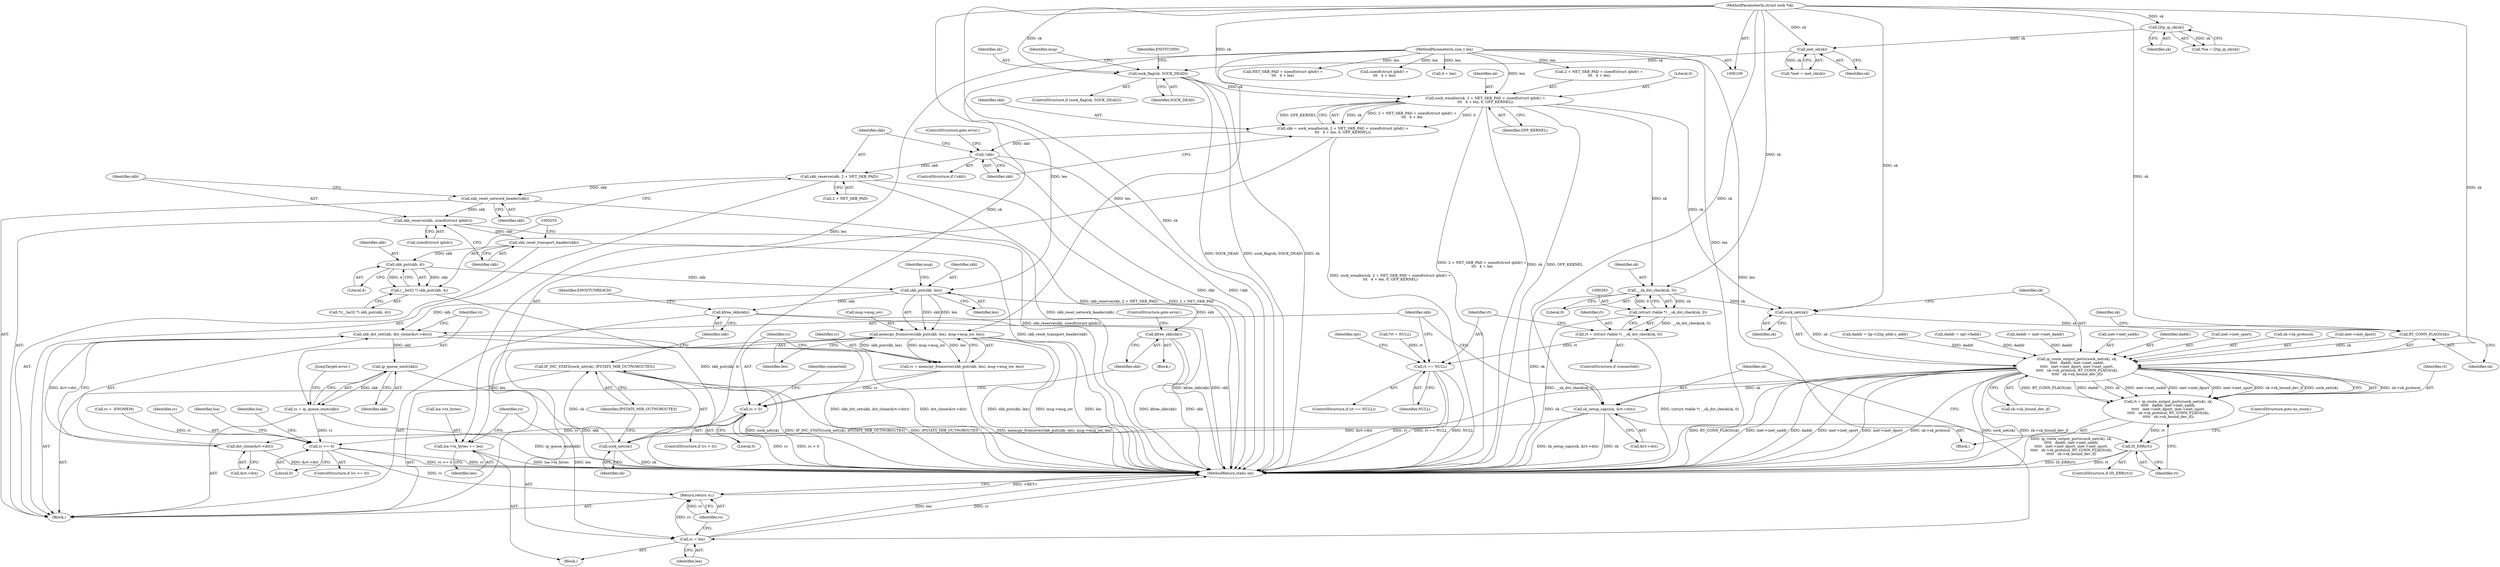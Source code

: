 digraph "0_linux_f6d8bd051c391c1c0458a30b2a7abcd939329259_34@API" {
"1000221" [label="(Call,sock_wmalloc(sk, 2 + NET_SKB_PAD + sizeof(struct iphdr) +\n\t\t\t   4 + len, 0, GFP_KERNEL))"];
"1000143" [label="(Call,sock_flag(sk, SOCK_DEAD))"];
"1000125" [label="(Call,inet_sk(sk))"];
"1000120" [label="(Call,l2tp_ip_sk(sk))"];
"1000111" [label="(MethodParameterIn,struct sock *sk)"];
"1000113" [label="(MethodParameterIn,size_t len)"];
"1000219" [label="(Call,skb = sock_wmalloc(sk, 2 + NET_SKB_PAD + sizeof(struct iphdr) +\n\t\t\t   4 + len, 0, GFP_KERNEL))"];
"1000236" [label="(Call,!skb)"];
"1000239" [label="(Call,skb_reserve(skb, 2 + NET_SKB_PAD))"];
"1000244" [label="(Call,skb_reset_network_header(skb))"];
"1000246" [label="(Call,skb_reserve(skb, sizeof(struct iphdr)))"];
"1000250" [label="(Call,skb_reset_transport_header(skb))"];
"1000256" [label="(Call,skb_put(skb, 4))"];
"1000254" [label="(Call,(__be32 *) skb_put(skb, 4))"];
"1000263" [label="(Call,skb_put(skb, len))"];
"1000262" [label="(Call,memcpy_fromiovec(skb_put(skb, len), msg->msg_iov, len))"];
"1000260" [label="(Call,rc = memcpy_fromiovec(skb_put(skb, len), msg->msg_iov, len))"];
"1000271" [label="(Call,rc < 0)"];
"1000350" [label="(Call,rc >= 0)"];
"1000372" [label="(Return,return rc;)"];
"1000358" [label="(Call,lsa->tx_bytes += len)"];
"1000363" [label="(Call,rc = len)"];
"1000275" [label="(Call,kfree_skb(skb))"];
"1000337" [label="(Call,skb_dst_set(skb, dst_clone(&rt->dst)))"];
"1000346" [label="(Call,ip_queue_xmit(skb))"];
"1000344" [label="(Call,rc = ip_queue_xmit(skb))"];
"1000379" [label="(Call,kfree_skb(skb))"];
"1000284" [label="(Call,__sk_dst_check(sk, 0))"];
"1000282" [label="(Call,(struct rtable *) __sk_dst_check(sk, 0))"];
"1000280" [label="(Call,rt = (struct rtable *) __sk_dst_check(sk, 0))"];
"1000288" [label="(Call,rt == NULL)"];
"1000306" [label="(Call,sock_net(sk))"];
"1000305" [label="(Call,ip_route_output_ports(sock_net(sk), sk,\n\t\t\t\t\t   daddr, inet->inet_saddr,\n\t\t\t\t\t   inet->inet_dport, inet->inet_sport,\n\t\t\t\t\t   sk->sk_protocol, RT_CONN_FLAGS(sk),\n\t\t\t\t\t   sk->sk_bound_dev_if))"];
"1000303" [label="(Call,rt = ip_route_output_ports(sock_net(sk), sk,\n\t\t\t\t\t   daddr, inet->inet_saddr,\n\t\t\t\t\t   inet->inet_dport, inet->inet_sport,\n\t\t\t\t\t   sk->sk_protocol, RT_CONN_FLAGS(sk),\n\t\t\t\t\t   sk->sk_bound_dev_if))"];
"1000328" [label="(Call,IS_ERR(rt))"];
"1000331" [label="(Call,sk_setup_caps(sk, &rt->dst))"];
"1000339" [label="(Call,dst_clone(&rt->dst))"];
"1000376" [label="(Call,sock_net(sk))"];
"1000375" [label="(Call,IP_INC_STATS(sock_net(sk), IPSTATS_MIB_OUTNOROUTES))"];
"1000322" [label="(Call,RT_CONN_FLAGS(sk))"];
"1000246" [label="(Call,skb_reserve(skb, sizeof(struct iphdr)))"];
"1000244" [label="(Call,skb_reset_network_header(skb))"];
"1000281" [label="(Identifier,rt)"];
"1000272" [label="(Identifier,rc)"];
"1000142" [label="(ControlStructure,if (sock_flag(sk, SOCK_DEAD)))"];
"1000282" [label="(Call,(struct rtable *) __sk_dst_check(sk, 0))"];
"1000363" [label="(Call,rc = len)"];
"1000330" [label="(ControlStructure,goto no_route;)"];
"1000235" [label="(ControlStructure,if (!skb))"];
"1000123" [label="(Call,*inet = inet_sk(sk))"];
"1000251" [label="(Identifier,skb)"];
"1000267" [label="(Identifier,msg)"];
"1000266" [label="(Call,msg->msg_iov)"];
"1000258" [label="(Literal,4)"];
"1000257" [label="(Identifier,skb)"];
"1000239" [label="(Call,skb_reserve(skb, 2 + NET_SKB_PAD))"];
"1000351" [label="(Identifier,rc)"];
"1000370" [label="(Identifier,lsa)"];
"1000111" [label="(MethodParameterIn,struct sock *sk)"];
"1000331" [label="(Call,sk_setup_caps(sk, &rt->dst))"];
"1000280" [label="(Call,rt = (struct rtable *) __sk_dst_check(sk, 0))"];
"1000378" [label="(Identifier,IPSTATS_MIB_OUTNOROUTES)"];
"1000145" [label="(Identifier,SOCK_DEAD)"];
"1000340" [label="(Call,&rt->dst)"];
"1000276" [label="(Identifier,skb)"];
"1000364" [label="(Identifier,rc)"];
"1000189" [label="(Call,daddr = lip->l2tp_addr.s_addr)"];
"1000345" [label="(Identifier,rc)"];
"1000241" [label="(Call,2 + NET_SKB_PAD)"];
"1000236" [label="(Call,!skb)"];
"1000328" [label="(Call,IS_ERR(rt))"];
"1000114" [label="(Block,)"];
"1000277" [label="(ControlStructure,goto error;)"];
"1000121" [label="(Identifier,sk)"];
"1000350" [label="(Call,rc >= 0)"];
"1000344" [label="(Call,rc = ip_queue_xmit(skb))"];
"1000265" [label="(Identifier,len)"];
"1000118" [label="(Call,*lsa = l2tp_ip_sk(sk))"];
"1000375" [label="(Call,IP_INC_STATS(sock_net(sk), IPSTATS_MIB_OUTNOROUTES))"];
"1000261" [label="(Identifier,rc)"];
"1000325" [label="(Identifier,sk)"];
"1000346" [label="(Call,ip_queue_xmit(skb))"];
"1000284" [label="(Call,__sk_dst_check(sk, 0))"];
"1000233" [label="(Literal,0)"];
"1000219" [label="(Call,skb = sock_wmalloc(sk, 2 + NET_SKB_PAD + sizeof(struct iphdr) +\n\t\t\t   4 + len, 0, GFP_KERNEL))"];
"1000275" [label="(Call,kfree_skb(skb))"];
"1000240" [label="(Identifier,skb)"];
"1000222" [label="(Identifier,sk)"];
"1000260" [label="(Call,rc = memcpy_fromiovec(skb_put(skb, len), msg->msg_iov, len))"];
"1000274" [label="(Block,)"];
"1000134" [label="(Call,*rt = NULL)"];
"1000298" [label="(Call,daddr = opt->faddr)"];
"1000376" [label="(Call,sock_net(sk))"];
"1000220" [label="(Identifier,skb)"];
"1000305" [label="(Call,ip_route_output_ports(sock_net(sk), sk,\n\t\t\t\t\t   daddr, inet->inet_saddr,\n\t\t\t\t\t   inet->inet_dport, inet->inet_sport,\n\t\t\t\t\t   sk->sk_protocol, RT_CONN_FLAGS(sk),\n\t\t\t\t\t   sk->sk_bound_dev_if))"];
"1000324" [label="(Call,sk->sk_bound_dev_if)"];
"1000126" [label="(Identifier,sk)"];
"1000238" [label="(ControlStructure,goto error;)"];
"1000207" [label="(Call,daddr = inet->inet_daddr)"];
"1000303" [label="(Call,rt = ip_route_output_ports(sock_net(sk), sk,\n\t\t\t\t\t   daddr, inet->inet_saddr,\n\t\t\t\t\t   inet->inet_dport, inet->inet_sport,\n\t\t\t\t\t   sk->sk_protocol, RT_CONN_FLAGS(sk),\n\t\t\t\t\t   sk->sk_bound_dev_if))"];
"1000263" [label="(Call,skb_put(skb, len))"];
"1000285" [label="(Identifier,sk)"];
"1000234" [label="(Identifier,GFP_KERNEL)"];
"1000269" [label="(Identifier,len)"];
"1000256" [label="(Call,skb_put(skb, 4))"];
"1000352" [label="(Literal,0)"];
"1000279" [label="(Identifier,connected)"];
"1000143" [label="(Call,sock_flag(sk, SOCK_DEAD))"];
"1000250" [label="(Call,skb_reset_transport_header(skb))"];
"1000262" [label="(Call,memcpy_fromiovec(skb_put(skb, len), msg->msg_iov, len))"];
"1000337" [label="(Call,skb_dst_set(skb, dst_clone(&rt->dst)))"];
"1000365" [label="(Identifier,len)"];
"1000327" [label="(ControlStructure,if (IS_ERR(rt)))"];
"1000373" [label="(Identifier,rc)"];
"1000237" [label="(Identifier,skb)"];
"1000323" [label="(Identifier,sk)"];
"1000353" [label="(Block,)"];
"1000253" [label="(Call,*((__be32 *) skb_put(skb, 4)))"];
"1000270" [label="(ControlStructure,if (rc < 0))"];
"1000223" [label="(Call,2 + NET_SKB_PAD + sizeof(struct iphdr) +\n\t\t\t   4 + len)"];
"1000308" [label="(Identifier,sk)"];
"1000113" [label="(MethodParameterIn,size_t len)"];
"1000151" [label="(Identifier,msg)"];
"1000254" [label="(Call,(__be32 *) skb_put(skb, 4))"];
"1000347" [label="(Identifier,skb)"];
"1000349" [label="(ControlStructure,if (rc >= 0))"];
"1000383" [label="(Identifier,EHOSTUNREACH)"];
"1000356" [label="(Identifier,lsa)"];
"1000310" [label="(Call,inet->inet_saddr)"];
"1000309" [label="(Identifier,daddr)"];
"1000287" [label="(ControlStructure,if (rt == NULL))"];
"1000339" [label="(Call,dst_clone(&rt->dst))"];
"1000225" [label="(Call,NET_SKB_PAD + sizeof(struct iphdr) +\n\t\t\t   4 + len)"];
"1000304" [label="(Identifier,rt)"];
"1000333" [label="(Call,&rt->dst)"];
"1000329" [label="(Identifier,rt)"];
"1000248" [label="(Call,sizeof(struct iphdr))"];
"1000307" [label="(Identifier,sk)"];
"1000148" [label="(Identifier,ENOTCONN)"];
"1000286" [label="(Literal,0)"];
"1000289" [label="(Identifier,rt)"];
"1000380" [label="(Identifier,skb)"];
"1000338" [label="(Identifier,skb)"];
"1000291" [label="(Block,)"];
"1000372" [label="(Return,return rc;)"];
"1000144" [label="(Identifier,sk)"];
"1000384" [label="(MethodReturn,static int)"];
"1000294" [label="(Identifier,opt)"];
"1000348" [label="(JumpTarget,error:)"];
"1000316" [label="(Call,inet->inet_sport)"];
"1000273" [label="(Literal,0)"];
"1000227" [label="(Call,sizeof(struct iphdr) +\n\t\t\t   4 + len)"];
"1000319" [label="(Call,sk->sk_protocol)"];
"1000359" [label="(Call,lsa->tx_bytes)"];
"1000332" [label="(Identifier,sk)"];
"1000377" [label="(Identifier,sk)"];
"1000290" [label="(Identifier,NULL)"];
"1000221" [label="(Call,sock_wmalloc(sk, 2 + NET_SKB_PAD + sizeof(struct iphdr) +\n\t\t\t   4 + len, 0, GFP_KERNEL))"];
"1000230" [label="(Call,4 + len)"];
"1000313" [label="(Call,inet->inet_dport)"];
"1000271" [label="(Call,rc < 0)"];
"1000125" [label="(Call,inet_sk(sk))"];
"1000306" [label="(Call,sock_net(sk))"];
"1000120" [label="(Call,l2tp_ip_sk(sk))"];
"1000247" [label="(Identifier,skb)"];
"1000288" [label="(Call,rt == NULL)"];
"1000322" [label="(Call,RT_CONN_FLAGS(sk))"];
"1000264" [label="(Identifier,skb)"];
"1000278" [label="(ControlStructure,if (connected))"];
"1000245" [label="(Identifier,skb)"];
"1000379" [label="(Call,kfree_skb(skb))"];
"1000362" [label="(Identifier,len)"];
"1000358" [label="(Call,lsa->tx_bytes += len)"];
"1000215" [label="(Call,rc = -ENOMEM)"];
"1000221" -> "1000219"  [label="AST: "];
"1000221" -> "1000234"  [label="CFG: "];
"1000222" -> "1000221"  [label="AST: "];
"1000223" -> "1000221"  [label="AST: "];
"1000233" -> "1000221"  [label="AST: "];
"1000234" -> "1000221"  [label="AST: "];
"1000219" -> "1000221"  [label="CFG: "];
"1000221" -> "1000384"  [label="DDG: 2 + NET_SKB_PAD + sizeof(struct iphdr) +\n\t\t\t   4 + len"];
"1000221" -> "1000384"  [label="DDG: sk"];
"1000221" -> "1000384"  [label="DDG: GFP_KERNEL"];
"1000221" -> "1000219"  [label="DDG: sk"];
"1000221" -> "1000219"  [label="DDG: 2 + NET_SKB_PAD + sizeof(struct iphdr) +\n\t\t\t   4 + len"];
"1000221" -> "1000219"  [label="DDG: 0"];
"1000221" -> "1000219"  [label="DDG: GFP_KERNEL"];
"1000143" -> "1000221"  [label="DDG: sk"];
"1000111" -> "1000221"  [label="DDG: sk"];
"1000113" -> "1000221"  [label="DDG: len"];
"1000221" -> "1000284"  [label="DDG: sk"];
"1000221" -> "1000306"  [label="DDG: sk"];
"1000143" -> "1000142"  [label="AST: "];
"1000143" -> "1000145"  [label="CFG: "];
"1000144" -> "1000143"  [label="AST: "];
"1000145" -> "1000143"  [label="AST: "];
"1000148" -> "1000143"  [label="CFG: "];
"1000151" -> "1000143"  [label="CFG: "];
"1000143" -> "1000384"  [label="DDG: sk"];
"1000143" -> "1000384"  [label="DDG: SOCK_DEAD"];
"1000143" -> "1000384"  [label="DDG: sock_flag(sk, SOCK_DEAD)"];
"1000125" -> "1000143"  [label="DDG: sk"];
"1000111" -> "1000143"  [label="DDG: sk"];
"1000125" -> "1000123"  [label="AST: "];
"1000125" -> "1000126"  [label="CFG: "];
"1000126" -> "1000125"  [label="AST: "];
"1000123" -> "1000125"  [label="CFG: "];
"1000125" -> "1000123"  [label="DDG: sk"];
"1000120" -> "1000125"  [label="DDG: sk"];
"1000111" -> "1000125"  [label="DDG: sk"];
"1000120" -> "1000118"  [label="AST: "];
"1000120" -> "1000121"  [label="CFG: "];
"1000121" -> "1000120"  [label="AST: "];
"1000118" -> "1000120"  [label="CFG: "];
"1000120" -> "1000118"  [label="DDG: sk"];
"1000111" -> "1000120"  [label="DDG: sk"];
"1000111" -> "1000109"  [label="AST: "];
"1000111" -> "1000384"  [label="DDG: sk"];
"1000111" -> "1000284"  [label="DDG: sk"];
"1000111" -> "1000306"  [label="DDG: sk"];
"1000111" -> "1000305"  [label="DDG: sk"];
"1000111" -> "1000322"  [label="DDG: sk"];
"1000111" -> "1000331"  [label="DDG: sk"];
"1000111" -> "1000376"  [label="DDG: sk"];
"1000113" -> "1000109"  [label="AST: "];
"1000113" -> "1000384"  [label="DDG: len"];
"1000113" -> "1000223"  [label="DDG: len"];
"1000113" -> "1000225"  [label="DDG: len"];
"1000113" -> "1000227"  [label="DDG: len"];
"1000113" -> "1000230"  [label="DDG: len"];
"1000113" -> "1000263"  [label="DDG: len"];
"1000113" -> "1000262"  [label="DDG: len"];
"1000113" -> "1000358"  [label="DDG: len"];
"1000113" -> "1000363"  [label="DDG: len"];
"1000219" -> "1000114"  [label="AST: "];
"1000220" -> "1000219"  [label="AST: "];
"1000237" -> "1000219"  [label="CFG: "];
"1000219" -> "1000384"  [label="DDG: sock_wmalloc(sk, 2 + NET_SKB_PAD + sizeof(struct iphdr) +\n\t\t\t   4 + len, 0, GFP_KERNEL)"];
"1000219" -> "1000236"  [label="DDG: skb"];
"1000236" -> "1000235"  [label="AST: "];
"1000236" -> "1000237"  [label="CFG: "];
"1000237" -> "1000236"  [label="AST: "];
"1000238" -> "1000236"  [label="CFG: "];
"1000240" -> "1000236"  [label="CFG: "];
"1000236" -> "1000384"  [label="DDG: skb"];
"1000236" -> "1000384"  [label="DDG: !skb"];
"1000236" -> "1000239"  [label="DDG: skb"];
"1000239" -> "1000114"  [label="AST: "];
"1000239" -> "1000241"  [label="CFG: "];
"1000240" -> "1000239"  [label="AST: "];
"1000241" -> "1000239"  [label="AST: "];
"1000245" -> "1000239"  [label="CFG: "];
"1000239" -> "1000384"  [label="DDG: skb_reserve(skb, 2 + NET_SKB_PAD)"];
"1000239" -> "1000384"  [label="DDG: 2 + NET_SKB_PAD"];
"1000239" -> "1000244"  [label="DDG: skb"];
"1000244" -> "1000114"  [label="AST: "];
"1000244" -> "1000245"  [label="CFG: "];
"1000245" -> "1000244"  [label="AST: "];
"1000247" -> "1000244"  [label="CFG: "];
"1000244" -> "1000384"  [label="DDG: skb_reset_network_header(skb)"];
"1000244" -> "1000246"  [label="DDG: skb"];
"1000246" -> "1000114"  [label="AST: "];
"1000246" -> "1000248"  [label="CFG: "];
"1000247" -> "1000246"  [label="AST: "];
"1000248" -> "1000246"  [label="AST: "];
"1000251" -> "1000246"  [label="CFG: "];
"1000246" -> "1000384"  [label="DDG: skb_reserve(skb, sizeof(struct iphdr))"];
"1000246" -> "1000250"  [label="DDG: skb"];
"1000250" -> "1000114"  [label="AST: "];
"1000250" -> "1000251"  [label="CFG: "];
"1000251" -> "1000250"  [label="AST: "];
"1000255" -> "1000250"  [label="CFG: "];
"1000250" -> "1000384"  [label="DDG: skb_reset_transport_header(skb)"];
"1000250" -> "1000256"  [label="DDG: skb"];
"1000256" -> "1000254"  [label="AST: "];
"1000256" -> "1000258"  [label="CFG: "];
"1000257" -> "1000256"  [label="AST: "];
"1000258" -> "1000256"  [label="AST: "];
"1000254" -> "1000256"  [label="CFG: "];
"1000256" -> "1000254"  [label="DDG: skb"];
"1000256" -> "1000254"  [label="DDG: 4"];
"1000256" -> "1000263"  [label="DDG: skb"];
"1000254" -> "1000253"  [label="AST: "];
"1000255" -> "1000254"  [label="AST: "];
"1000253" -> "1000254"  [label="CFG: "];
"1000254" -> "1000384"  [label="DDG: skb_put(skb, 4)"];
"1000263" -> "1000262"  [label="AST: "];
"1000263" -> "1000265"  [label="CFG: "];
"1000264" -> "1000263"  [label="AST: "];
"1000265" -> "1000263"  [label="AST: "];
"1000267" -> "1000263"  [label="CFG: "];
"1000263" -> "1000262"  [label="DDG: skb"];
"1000263" -> "1000262"  [label="DDG: len"];
"1000263" -> "1000275"  [label="DDG: skb"];
"1000263" -> "1000337"  [label="DDG: skb"];
"1000263" -> "1000379"  [label="DDG: skb"];
"1000262" -> "1000260"  [label="AST: "];
"1000262" -> "1000269"  [label="CFG: "];
"1000266" -> "1000262"  [label="AST: "];
"1000269" -> "1000262"  [label="AST: "];
"1000260" -> "1000262"  [label="CFG: "];
"1000262" -> "1000384"  [label="DDG: len"];
"1000262" -> "1000384"  [label="DDG: skb_put(skb, len)"];
"1000262" -> "1000384"  [label="DDG: msg->msg_iov"];
"1000262" -> "1000260"  [label="DDG: skb_put(skb, len)"];
"1000262" -> "1000260"  [label="DDG: msg->msg_iov"];
"1000262" -> "1000260"  [label="DDG: len"];
"1000262" -> "1000358"  [label="DDG: len"];
"1000262" -> "1000363"  [label="DDG: len"];
"1000260" -> "1000114"  [label="AST: "];
"1000261" -> "1000260"  [label="AST: "];
"1000272" -> "1000260"  [label="CFG: "];
"1000260" -> "1000384"  [label="DDG: memcpy_fromiovec(skb_put(skb, len), msg->msg_iov, len)"];
"1000260" -> "1000271"  [label="DDG: rc"];
"1000271" -> "1000270"  [label="AST: "];
"1000271" -> "1000273"  [label="CFG: "];
"1000272" -> "1000271"  [label="AST: "];
"1000273" -> "1000271"  [label="AST: "];
"1000276" -> "1000271"  [label="CFG: "];
"1000279" -> "1000271"  [label="CFG: "];
"1000271" -> "1000384"  [label="DDG: rc"];
"1000271" -> "1000384"  [label="DDG: rc < 0"];
"1000271" -> "1000350"  [label="DDG: rc"];
"1000350" -> "1000349"  [label="AST: "];
"1000350" -> "1000352"  [label="CFG: "];
"1000351" -> "1000350"  [label="AST: "];
"1000352" -> "1000350"  [label="AST: "];
"1000356" -> "1000350"  [label="CFG: "];
"1000370" -> "1000350"  [label="CFG: "];
"1000350" -> "1000384"  [label="DDG: rc"];
"1000350" -> "1000384"  [label="DDG: rc >= 0"];
"1000215" -> "1000350"  [label="DDG: rc"];
"1000344" -> "1000350"  [label="DDG: rc"];
"1000350" -> "1000372"  [label="DDG: rc"];
"1000372" -> "1000114"  [label="AST: "];
"1000372" -> "1000373"  [label="CFG: "];
"1000373" -> "1000372"  [label="AST: "];
"1000384" -> "1000372"  [label="CFG: "];
"1000372" -> "1000384"  [label="DDG: <RET>"];
"1000373" -> "1000372"  [label="DDG: rc"];
"1000363" -> "1000372"  [label="DDG: rc"];
"1000358" -> "1000353"  [label="AST: "];
"1000358" -> "1000362"  [label="CFG: "];
"1000359" -> "1000358"  [label="AST: "];
"1000362" -> "1000358"  [label="AST: "];
"1000364" -> "1000358"  [label="CFG: "];
"1000358" -> "1000384"  [label="DDG: lsa->tx_bytes"];
"1000363" -> "1000353"  [label="AST: "];
"1000363" -> "1000365"  [label="CFG: "];
"1000364" -> "1000363"  [label="AST: "];
"1000365" -> "1000363"  [label="AST: "];
"1000373" -> "1000363"  [label="CFG: "];
"1000363" -> "1000384"  [label="DDG: len"];
"1000363" -> "1000384"  [label="DDG: rc"];
"1000275" -> "1000274"  [label="AST: "];
"1000275" -> "1000276"  [label="CFG: "];
"1000276" -> "1000275"  [label="AST: "];
"1000277" -> "1000275"  [label="CFG: "];
"1000275" -> "1000384"  [label="DDG: kfree_skb(skb)"];
"1000275" -> "1000384"  [label="DDG: skb"];
"1000337" -> "1000114"  [label="AST: "];
"1000337" -> "1000339"  [label="CFG: "];
"1000338" -> "1000337"  [label="AST: "];
"1000339" -> "1000337"  [label="AST: "];
"1000345" -> "1000337"  [label="CFG: "];
"1000337" -> "1000384"  [label="DDG: dst_clone(&rt->dst)"];
"1000337" -> "1000384"  [label="DDG: skb_dst_set(skb, dst_clone(&rt->dst))"];
"1000339" -> "1000337"  [label="DDG: &rt->dst"];
"1000337" -> "1000346"  [label="DDG: skb"];
"1000346" -> "1000344"  [label="AST: "];
"1000346" -> "1000347"  [label="CFG: "];
"1000347" -> "1000346"  [label="AST: "];
"1000344" -> "1000346"  [label="CFG: "];
"1000346" -> "1000384"  [label="DDG: skb"];
"1000346" -> "1000344"  [label="DDG: skb"];
"1000344" -> "1000114"  [label="AST: "];
"1000345" -> "1000344"  [label="AST: "];
"1000348" -> "1000344"  [label="CFG: "];
"1000344" -> "1000384"  [label="DDG: ip_queue_xmit(skb)"];
"1000379" -> "1000114"  [label="AST: "];
"1000379" -> "1000380"  [label="CFG: "];
"1000380" -> "1000379"  [label="AST: "];
"1000383" -> "1000379"  [label="CFG: "];
"1000379" -> "1000384"  [label="DDG: skb"];
"1000379" -> "1000384"  [label="DDG: kfree_skb(skb)"];
"1000284" -> "1000282"  [label="AST: "];
"1000284" -> "1000286"  [label="CFG: "];
"1000285" -> "1000284"  [label="AST: "];
"1000286" -> "1000284"  [label="AST: "];
"1000282" -> "1000284"  [label="CFG: "];
"1000284" -> "1000384"  [label="DDG: sk"];
"1000284" -> "1000282"  [label="DDG: sk"];
"1000284" -> "1000282"  [label="DDG: 0"];
"1000284" -> "1000306"  [label="DDG: sk"];
"1000282" -> "1000280"  [label="AST: "];
"1000283" -> "1000282"  [label="AST: "];
"1000280" -> "1000282"  [label="CFG: "];
"1000282" -> "1000384"  [label="DDG: __sk_dst_check(sk, 0)"];
"1000282" -> "1000280"  [label="DDG: __sk_dst_check(sk, 0)"];
"1000280" -> "1000278"  [label="AST: "];
"1000281" -> "1000280"  [label="AST: "];
"1000289" -> "1000280"  [label="CFG: "];
"1000280" -> "1000384"  [label="DDG: (struct rtable *) __sk_dst_check(sk, 0)"];
"1000280" -> "1000288"  [label="DDG: rt"];
"1000288" -> "1000287"  [label="AST: "];
"1000288" -> "1000290"  [label="CFG: "];
"1000289" -> "1000288"  [label="AST: "];
"1000290" -> "1000288"  [label="AST: "];
"1000294" -> "1000288"  [label="CFG: "];
"1000338" -> "1000288"  [label="CFG: "];
"1000288" -> "1000384"  [label="DDG: NULL"];
"1000288" -> "1000384"  [label="DDG: rt"];
"1000288" -> "1000384"  [label="DDG: rt == NULL"];
"1000134" -> "1000288"  [label="DDG: rt"];
"1000306" -> "1000305"  [label="AST: "];
"1000306" -> "1000307"  [label="CFG: "];
"1000307" -> "1000306"  [label="AST: "];
"1000308" -> "1000306"  [label="CFG: "];
"1000306" -> "1000305"  [label="DDG: sk"];
"1000306" -> "1000322"  [label="DDG: sk"];
"1000305" -> "1000303"  [label="AST: "];
"1000305" -> "1000324"  [label="CFG: "];
"1000308" -> "1000305"  [label="AST: "];
"1000309" -> "1000305"  [label="AST: "];
"1000310" -> "1000305"  [label="AST: "];
"1000313" -> "1000305"  [label="AST: "];
"1000316" -> "1000305"  [label="AST: "];
"1000319" -> "1000305"  [label="AST: "];
"1000322" -> "1000305"  [label="AST: "];
"1000324" -> "1000305"  [label="AST: "];
"1000303" -> "1000305"  [label="CFG: "];
"1000305" -> "1000384"  [label="DDG: inet->inet_saddr"];
"1000305" -> "1000384"  [label="DDG: daddr"];
"1000305" -> "1000384"  [label="DDG: inet->inet_sport"];
"1000305" -> "1000384"  [label="DDG: inet->inet_dport"];
"1000305" -> "1000384"  [label="DDG: sk->sk_protocol"];
"1000305" -> "1000384"  [label="DDG: sock_net(sk)"];
"1000305" -> "1000384"  [label="DDG: sk->sk_bound_dev_if"];
"1000305" -> "1000384"  [label="DDG: RT_CONN_FLAGS(sk)"];
"1000305" -> "1000303"  [label="DDG: sk->sk_protocol"];
"1000305" -> "1000303"  [label="DDG: RT_CONN_FLAGS(sk)"];
"1000305" -> "1000303"  [label="DDG: daddr"];
"1000305" -> "1000303"  [label="DDG: sk"];
"1000305" -> "1000303"  [label="DDG: inet->inet_saddr"];
"1000305" -> "1000303"  [label="DDG: inet->inet_dport"];
"1000305" -> "1000303"  [label="DDG: inet->inet_sport"];
"1000305" -> "1000303"  [label="DDG: sk->sk_bound_dev_if"];
"1000305" -> "1000303"  [label="DDG: sock_net(sk)"];
"1000322" -> "1000305"  [label="DDG: sk"];
"1000189" -> "1000305"  [label="DDG: daddr"];
"1000298" -> "1000305"  [label="DDG: daddr"];
"1000207" -> "1000305"  [label="DDG: daddr"];
"1000305" -> "1000331"  [label="DDG: sk"];
"1000305" -> "1000376"  [label="DDG: sk"];
"1000303" -> "1000291"  [label="AST: "];
"1000304" -> "1000303"  [label="AST: "];
"1000329" -> "1000303"  [label="CFG: "];
"1000303" -> "1000384"  [label="DDG: ip_route_output_ports(sock_net(sk), sk,\n\t\t\t\t\t   daddr, inet->inet_saddr,\n\t\t\t\t\t   inet->inet_dport, inet->inet_sport,\n\t\t\t\t\t   sk->sk_protocol, RT_CONN_FLAGS(sk),\n\t\t\t\t\t   sk->sk_bound_dev_if)"];
"1000303" -> "1000328"  [label="DDG: rt"];
"1000328" -> "1000327"  [label="AST: "];
"1000328" -> "1000329"  [label="CFG: "];
"1000329" -> "1000328"  [label="AST: "];
"1000330" -> "1000328"  [label="CFG: "];
"1000332" -> "1000328"  [label="CFG: "];
"1000328" -> "1000384"  [label="DDG: IS_ERR(rt)"];
"1000328" -> "1000384"  [label="DDG: rt"];
"1000331" -> "1000291"  [label="AST: "];
"1000331" -> "1000333"  [label="CFG: "];
"1000332" -> "1000331"  [label="AST: "];
"1000333" -> "1000331"  [label="AST: "];
"1000338" -> "1000331"  [label="CFG: "];
"1000331" -> "1000384"  [label="DDG: sk_setup_caps(sk, &rt->dst)"];
"1000331" -> "1000384"  [label="DDG: sk"];
"1000331" -> "1000339"  [label="DDG: &rt->dst"];
"1000339" -> "1000340"  [label="CFG: "];
"1000340" -> "1000339"  [label="AST: "];
"1000339" -> "1000384"  [label="DDG: &rt->dst"];
"1000376" -> "1000375"  [label="AST: "];
"1000376" -> "1000377"  [label="CFG: "];
"1000377" -> "1000376"  [label="AST: "];
"1000378" -> "1000376"  [label="CFG: "];
"1000376" -> "1000384"  [label="DDG: sk"];
"1000376" -> "1000375"  [label="DDG: sk"];
"1000375" -> "1000114"  [label="AST: "];
"1000375" -> "1000378"  [label="CFG: "];
"1000378" -> "1000375"  [label="AST: "];
"1000380" -> "1000375"  [label="CFG: "];
"1000375" -> "1000384"  [label="DDG: sock_net(sk)"];
"1000375" -> "1000384"  [label="DDG: IP_INC_STATS(sock_net(sk), IPSTATS_MIB_OUTNOROUTES)"];
"1000375" -> "1000384"  [label="DDG: IPSTATS_MIB_OUTNOROUTES"];
"1000322" -> "1000323"  [label="CFG: "];
"1000323" -> "1000322"  [label="AST: "];
"1000325" -> "1000322"  [label="CFG: "];
}
